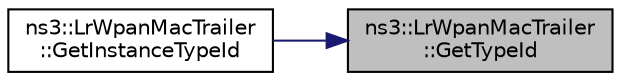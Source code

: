 digraph "ns3::LrWpanMacTrailer::GetTypeId"
{
 // LATEX_PDF_SIZE
  edge [fontname="Helvetica",fontsize="10",labelfontname="Helvetica",labelfontsize="10"];
  node [fontname="Helvetica",fontsize="10",shape=record];
  rankdir="RL";
  Node1 [label="ns3::LrWpanMacTrailer\l::GetTypeId",height=0.2,width=0.4,color="black", fillcolor="grey75", style="filled", fontcolor="black",tooltip="Get the type ID."];
  Node1 -> Node2 [dir="back",color="midnightblue",fontsize="10",style="solid",fontname="Helvetica"];
  Node2 [label="ns3::LrWpanMacTrailer\l::GetInstanceTypeId",height=0.2,width=0.4,color="black", fillcolor="white", style="filled",URL="$classns3_1_1_lr_wpan_mac_trailer.html#a5fa892f4b5c4d754c7b0ab121c9b1b7e",tooltip="Get the most derived TypeId for this Object."];
}
